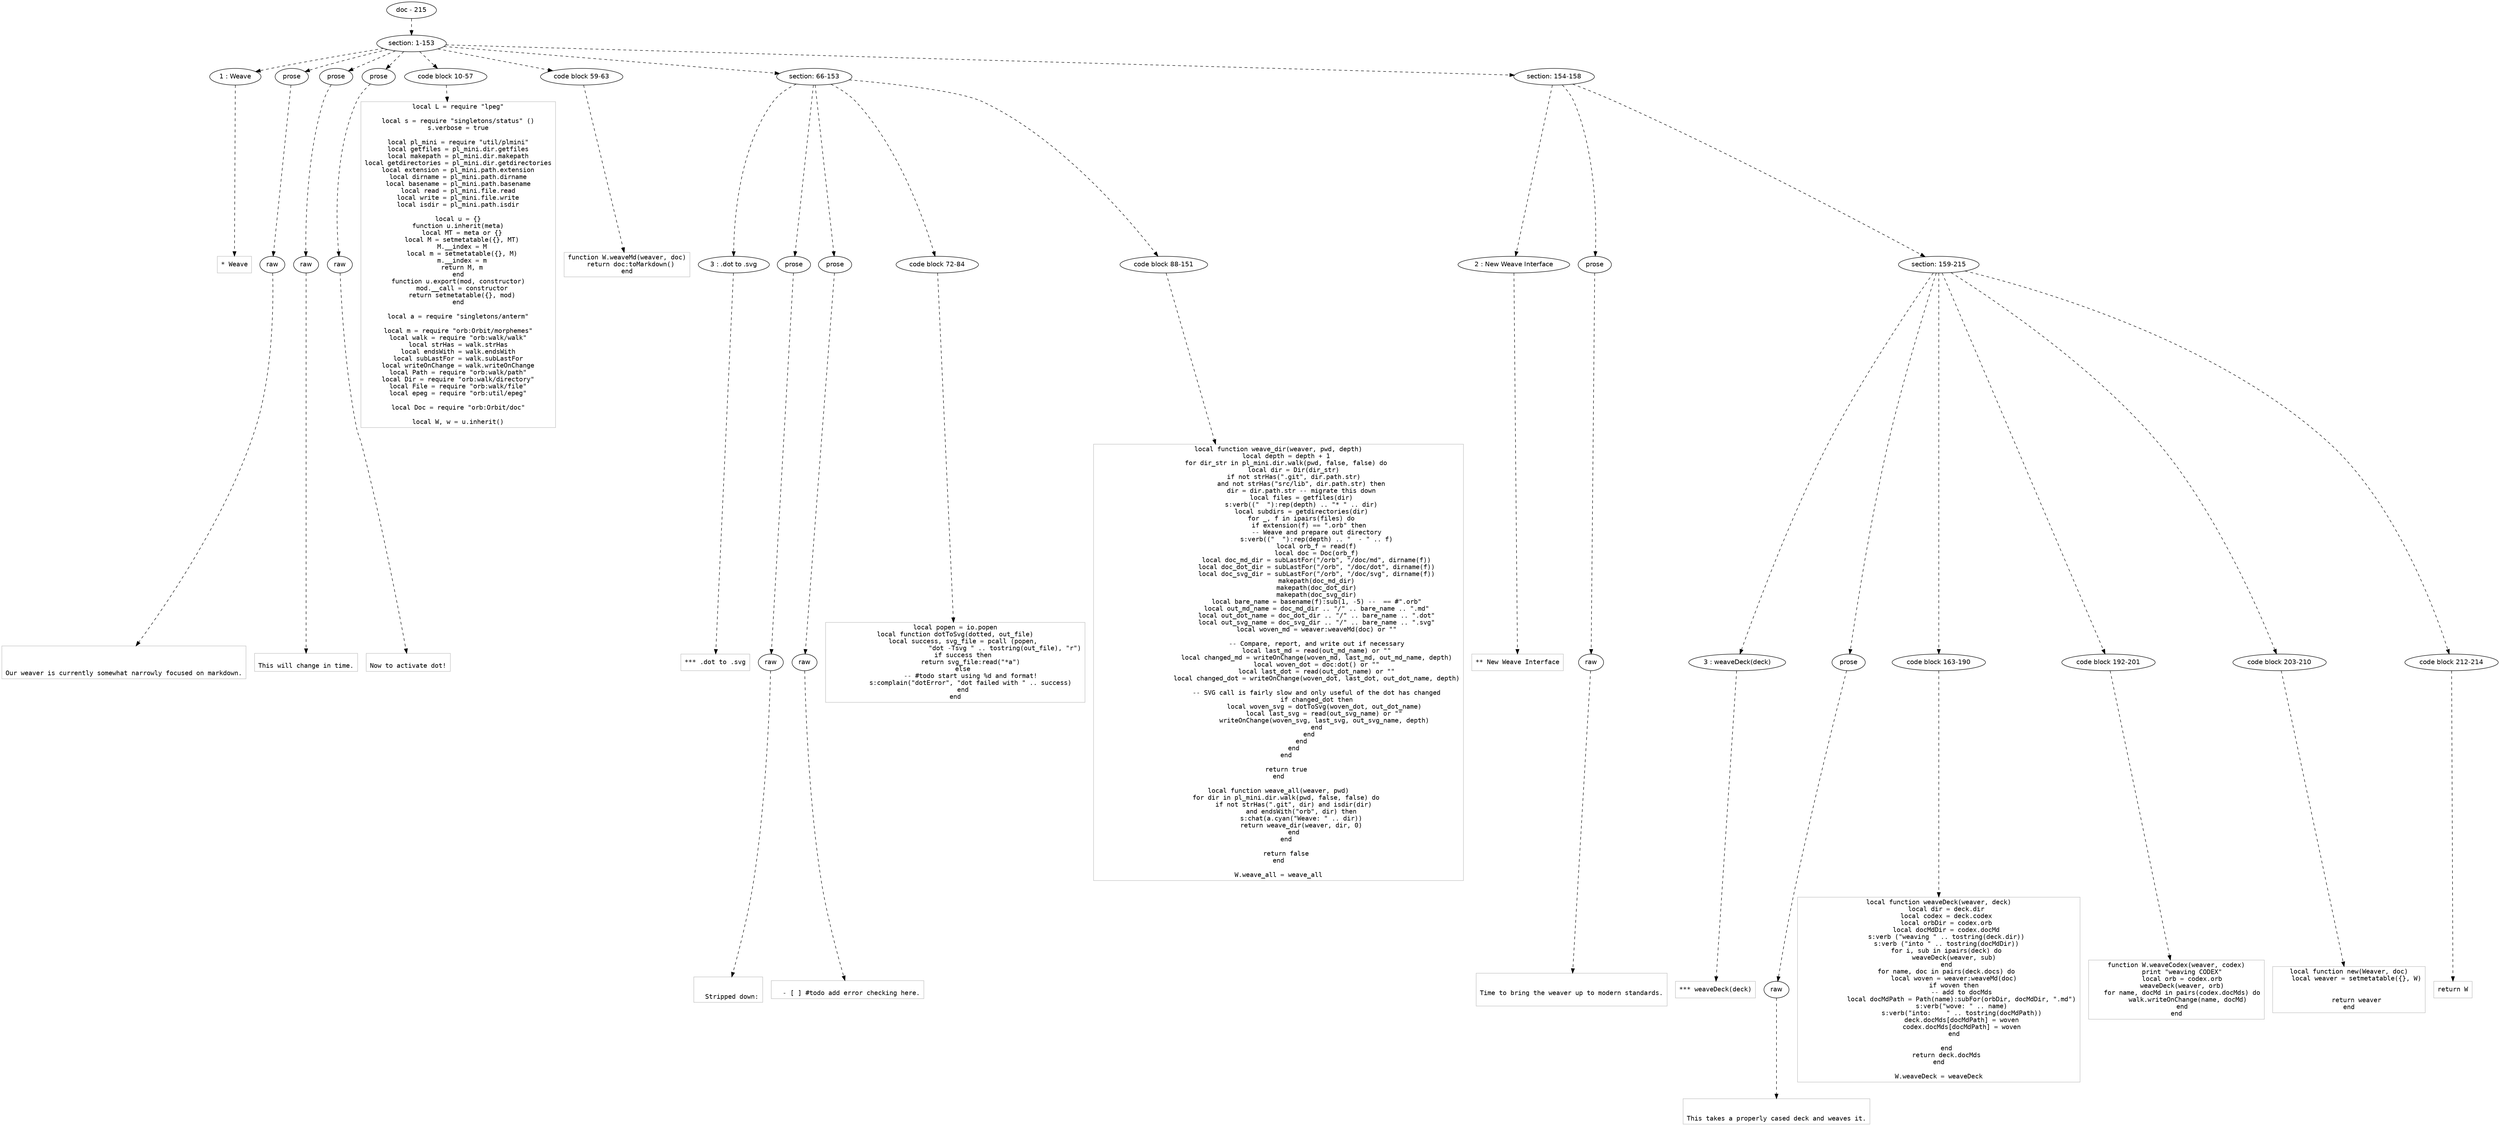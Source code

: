digraph lpegNode {

node [fontname=Helvetica]
edge [style=dashed]

doc_0 [label="doc - 215"]


doc_0 -> { section_1}
{rank=same; section_1}

section_1 [label="section: 1-153"]


// END RANK doc_0

section_1 -> { header_2 prose_3 prose_4 prose_5 codeblock_6 codeblock_7 section_8 section_9}
{rank=same; header_2 prose_3 prose_4 prose_5 codeblock_6 codeblock_7 section_8 section_9}

header_2 [label="1 : Weave"]

prose_3 [label="prose"]

prose_4 [label="prose"]

prose_5 [label="prose"]

codeblock_6 [label="code block 10-57"]

codeblock_7 [label="code block 59-63"]

section_8 [label="section: 66-153"]

section_9 [label="section: 154-158"]


// END RANK section_1

header_2 -> leaf_10
leaf_10  [color=Gray,shape=rectangle,fontname=Inconsolata,label="* Weave"]
// END RANK header_2

prose_3 -> { raw_11}
{rank=same; raw_11}

raw_11 [label="raw"]


// END RANK prose_3

raw_11 -> leaf_12
leaf_12  [color=Gray,shape=rectangle,fontname=Inconsolata,label="


Our weaver is currently somewhat narrowly focused on markdown.
"]
// END RANK raw_11

prose_4 -> { raw_13}
{rank=same; raw_13}

raw_13 [label="raw"]


// END RANK prose_4

raw_13 -> leaf_14
leaf_14  [color=Gray,shape=rectangle,fontname=Inconsolata,label="
This will change in time.
"]
// END RANK raw_13

prose_5 -> { raw_15}
{rank=same; raw_15}

raw_15 [label="raw"]


// END RANK prose_5

raw_15 -> leaf_16
leaf_16  [color=Gray,shape=rectangle,fontname=Inconsolata,label="
Now to activate dot!
"]
// END RANK raw_15

codeblock_6 -> leaf_17
leaf_17  [color=Gray,shape=rectangle,fontname=Inconsolata,label="local L = require \"lpeg\"

local s = require \"singletons/status\" ()
s.verbose = true

local pl_mini = require \"util/plmini\"
local getfiles = pl_mini.dir.getfiles
local makepath = pl_mini.dir.makepath
local getdirectories = pl_mini.dir.getdirectories
local extension = pl_mini.path.extension
local dirname = pl_mini.path.dirname
local basename = pl_mini.path.basename
local read = pl_mini.file.read
local write = pl_mini.file.write
local isdir = pl_mini.path.isdir

local u = {}
function u.inherit(meta)
  local MT = meta or {}
  local M = setmetatable({}, MT)
  M.__index = M
  local m = setmetatable({}, M)
  m.__index = m
  return M, m
end
function u.export(mod, constructor)
  mod.__call = constructor
  return setmetatable({}, mod)
end

local a = require \"singletons/anterm\"

local m = require \"orb:Orbit/morphemes\"
local walk = require \"orb:walk/walk\"
local strHas = walk.strHas
local endsWith = walk.endsWith
local subLastFor = walk.subLastFor
local writeOnChange = walk.writeOnChange
local Path = require \"orb:walk/path\"
local Dir = require \"orb:walk/directory\"
local File = require \"orb:walk/file\"
local epeg = require \"orb:util/epeg\"

local Doc = require \"orb:Orbit/doc\"

local W, w = u.inherit()"]
// END RANK codeblock_6

codeblock_7 -> leaf_18
leaf_18  [color=Gray,shape=rectangle,fontname=Inconsolata,label="function W.weaveMd(weaver, doc)
  return doc:toMarkdown()
end"]
// END RANK codeblock_7

section_8 -> { header_19 prose_20 prose_21 codeblock_22 codeblock_23}
{rank=same; header_19 prose_20 prose_21 codeblock_22 codeblock_23}

header_19 [label="3 : .dot to .svg"]

prose_20 [label="prose"]

prose_21 [label="prose"]

codeblock_22 [label="code block 72-84"]

codeblock_23 [label="code block 88-151"]


// END RANK section_8

header_19 -> leaf_24
leaf_24  [color=Gray,shape=rectangle,fontname=Inconsolata,label="*** .dot to .svg"]
// END RANK header_19

prose_20 -> { raw_25}
{rank=same; raw_25}

raw_25 [label="raw"]


// END RANK prose_20

raw_25 -> leaf_26
leaf_26  [color=Gray,shape=rectangle,fontname=Inconsolata,label="

  Stripped down:
"]
// END RANK raw_25

prose_21 -> { raw_27}
{rank=same; raw_27}

raw_27 [label="raw"]


// END RANK prose_21

raw_27 -> leaf_28
leaf_28  [color=Gray,shape=rectangle,fontname=Inconsolata,label="
  - [ ] #todo add error checking here.
"]
// END RANK raw_27

codeblock_22 -> leaf_29
leaf_29  [color=Gray,shape=rectangle,fontname=Inconsolata,label="local popen = io.popen
local function dotToSvg(dotted, out_file)
    local success, svg_file = pcall (popen,
                          \"dot -Tsvg \" .. tostring(out_file), \"r\")
    if success then
        return svg_file:read(\"*a\")
    else
        -- #todo start using %d and format!
        s:complain(\"dotError\", \"dot failed with \" .. success)
    end
end"]
// END RANK codeblock_22

codeblock_23 -> leaf_30
leaf_30  [color=Gray,shape=rectangle,fontname=Inconsolata,label="local function weave_dir(weaver, pwd, depth)
    local depth = depth + 1
    for dir_str in pl_mini.dir.walk(pwd, false, false) do
        local dir = Dir(dir_str)
        if not strHas(\".git\", dir.path.str)
            and not strHas(\"src/lib\", dir.path.str) then
            dir = dir.path.str -- migrate this down
            local files = getfiles(dir)
            s:verb((\"  \"):rep(depth) .. \"* \" .. dir)
            local subdirs = getdirectories(dir)
            for _, f in ipairs(files) do
                if extension(f) == \".orb\" then
                    -- Weave and prepare out directory
                    s:verb((\"  \"):rep(depth) .. \"  - \" .. f)
                    local orb_f = read(f)
                    local doc = Doc(orb_f)
                    local doc_md_dir = subLastFor(\"/orb\", \"/doc/md\", dirname(f))
                    local doc_dot_dir = subLastFor(\"/orb\", \"/doc/dot\", dirname(f))
                    local doc_svg_dir = subLastFor(\"/orb\", \"/doc/svg\", dirname(f))
                    makepath(doc_md_dir)
                    makepath(doc_dot_dir)
                    makepath(doc_svg_dir)
                    local bare_name = basename(f):sub(1, -5) --  == #\".orb\"
                    local out_md_name = doc_md_dir .. \"/\" .. bare_name .. \".md\"
                    local out_dot_name = doc_dot_dir .. \"/\" .. bare_name .. \".dot\"
                    local out_svg_name = doc_svg_dir .. \"/\" .. bare_name .. \".svg\"
                    local woven_md = weaver:weaveMd(doc) or \"\"

                    -- Compare, report, and write out if necessary
                    local last_md = read(out_md_name) or \"\"
                    local changed_md = writeOnChange(woven_md, last_md, out_md_name, depth)
                    local woven_dot = doc:dot() or \"\"
                    local last_dot = read(out_dot_name) or \"\"
                    local changed_dot = writeOnChange(woven_dot, last_dot, out_dot_name, depth)

                    -- SVG call is fairly slow and only useful of the dot has changed
                    if changed_dot then
                        local woven_svg = dotToSvg(woven_dot, out_dot_name)
                        local last_svg = read(out_svg_name) or \"\"
                        writeOnChange(woven_svg, last_svg, out_svg_name, depth)
                    end
                end
            end
        end
    end

    return true
end

local function weave_all(weaver, pwd)
    for dir in pl_mini.dir.walk(pwd, false, false) do
        if not strHas(\".git\", dir) and isdir(dir)
            and endsWith(\"orb\", dir) then
            s:chat(a.cyan(\"Weave: \" .. dir))
            return weave_dir(weaver, dir, 0)
        end
    end

    return false
end

W.weave_all = weave_all"]
// END RANK codeblock_23

section_9 -> { header_31 prose_32 section_33}
{rank=same; header_31 prose_32 section_33}

header_31 [label="2 : New Weave Interface"]

prose_32 [label="prose"]

section_33 [label="section: 159-215"]


// END RANK section_9

header_31 -> leaf_34
leaf_34  [color=Gray,shape=rectangle,fontname=Inconsolata,label="** New Weave Interface"]
// END RANK header_31

prose_32 -> { raw_35}
{rank=same; raw_35}

raw_35 [label="raw"]


// END RANK prose_32

raw_35 -> leaf_36
leaf_36  [color=Gray,shape=rectangle,fontname=Inconsolata,label="

Time to bring the weaver up to modern standards.

"]
// END RANK raw_35

section_33 -> { header_37 prose_38 codeblock_39 codeblock_40 codeblock_41 codeblock_42}
{rank=same; header_37 prose_38 codeblock_39 codeblock_40 codeblock_41 codeblock_42}

header_37 [label="3 : weaveDeck(deck)"]

prose_38 [label="prose"]

codeblock_39 [label="code block 163-190"]

codeblock_40 [label="code block 192-201"]

codeblock_41 [label="code block 203-210"]

codeblock_42 [label="code block 212-214"]


// END RANK section_33

header_37 -> leaf_43
leaf_43  [color=Gray,shape=rectangle,fontname=Inconsolata,label="*** weaveDeck(deck)"]
// END RANK header_37

prose_38 -> { raw_44}
{rank=same; raw_44}

raw_44 [label="raw"]


// END RANK prose_38

raw_44 -> leaf_45
leaf_45  [color=Gray,shape=rectangle,fontname=Inconsolata,label="

This takes a properly cased deck and weaves it.
"]
// END RANK raw_44

codeblock_39 -> leaf_46
leaf_46  [color=Gray,shape=rectangle,fontname=Inconsolata,label="local function weaveDeck(weaver, deck)
    local dir = deck.dir
    local codex = deck.codex
    local orbDir = codex.orb
    local docMdDir = codex.docMd
    s:verb (\"weaving \" .. tostring(deck.dir))
    s:verb (\"into \" .. tostring(docMdDir))
    for i, sub in ipairs(deck) do
        weaveDeck(weaver, sub)
    end
    for name, doc in pairs(deck.docs) do
        local woven = weaver:weaveMd(doc)
        if woven then
            -- add to docMds
            local docMdPath = Path(name):subFor(orbDir, docMdDir, \".md\")
            s:verb(\"wove: \" .. name)
            s:verb(\"into:    \" .. tostring(docMdPath))
            deck.docMds[docMdPath] = woven
            codex.docMds[docMdPath] = woven
        end

    end
    return deck.docMds
end

W.weaveDeck = weaveDeck"]
// END RANK codeblock_39

codeblock_40 -> leaf_47
leaf_47  [color=Gray,shape=rectangle,fontname=Inconsolata,label="function W.weaveCodex(weaver, codex)
   print \"weaving CODEX\"
   local orb = codex.orb
   weaveDeck(weaver, orb)
   for name, docMd in pairs(codex.docMds) do
      walk.writeOnChange(name, docMd)
   end
end"]
// END RANK codeblock_40

codeblock_41 -> leaf_48
leaf_48  [color=Gray,shape=rectangle,fontname=Inconsolata,label="local function new(Weaver, doc)
    local weaver = setmetatable({}, W)


    return weaver
end"]
// END RANK codeblock_41

codeblock_42 -> leaf_49
leaf_49  [color=Gray,shape=rectangle,fontname=Inconsolata,label="return W"]
// END RANK codeblock_42


}
